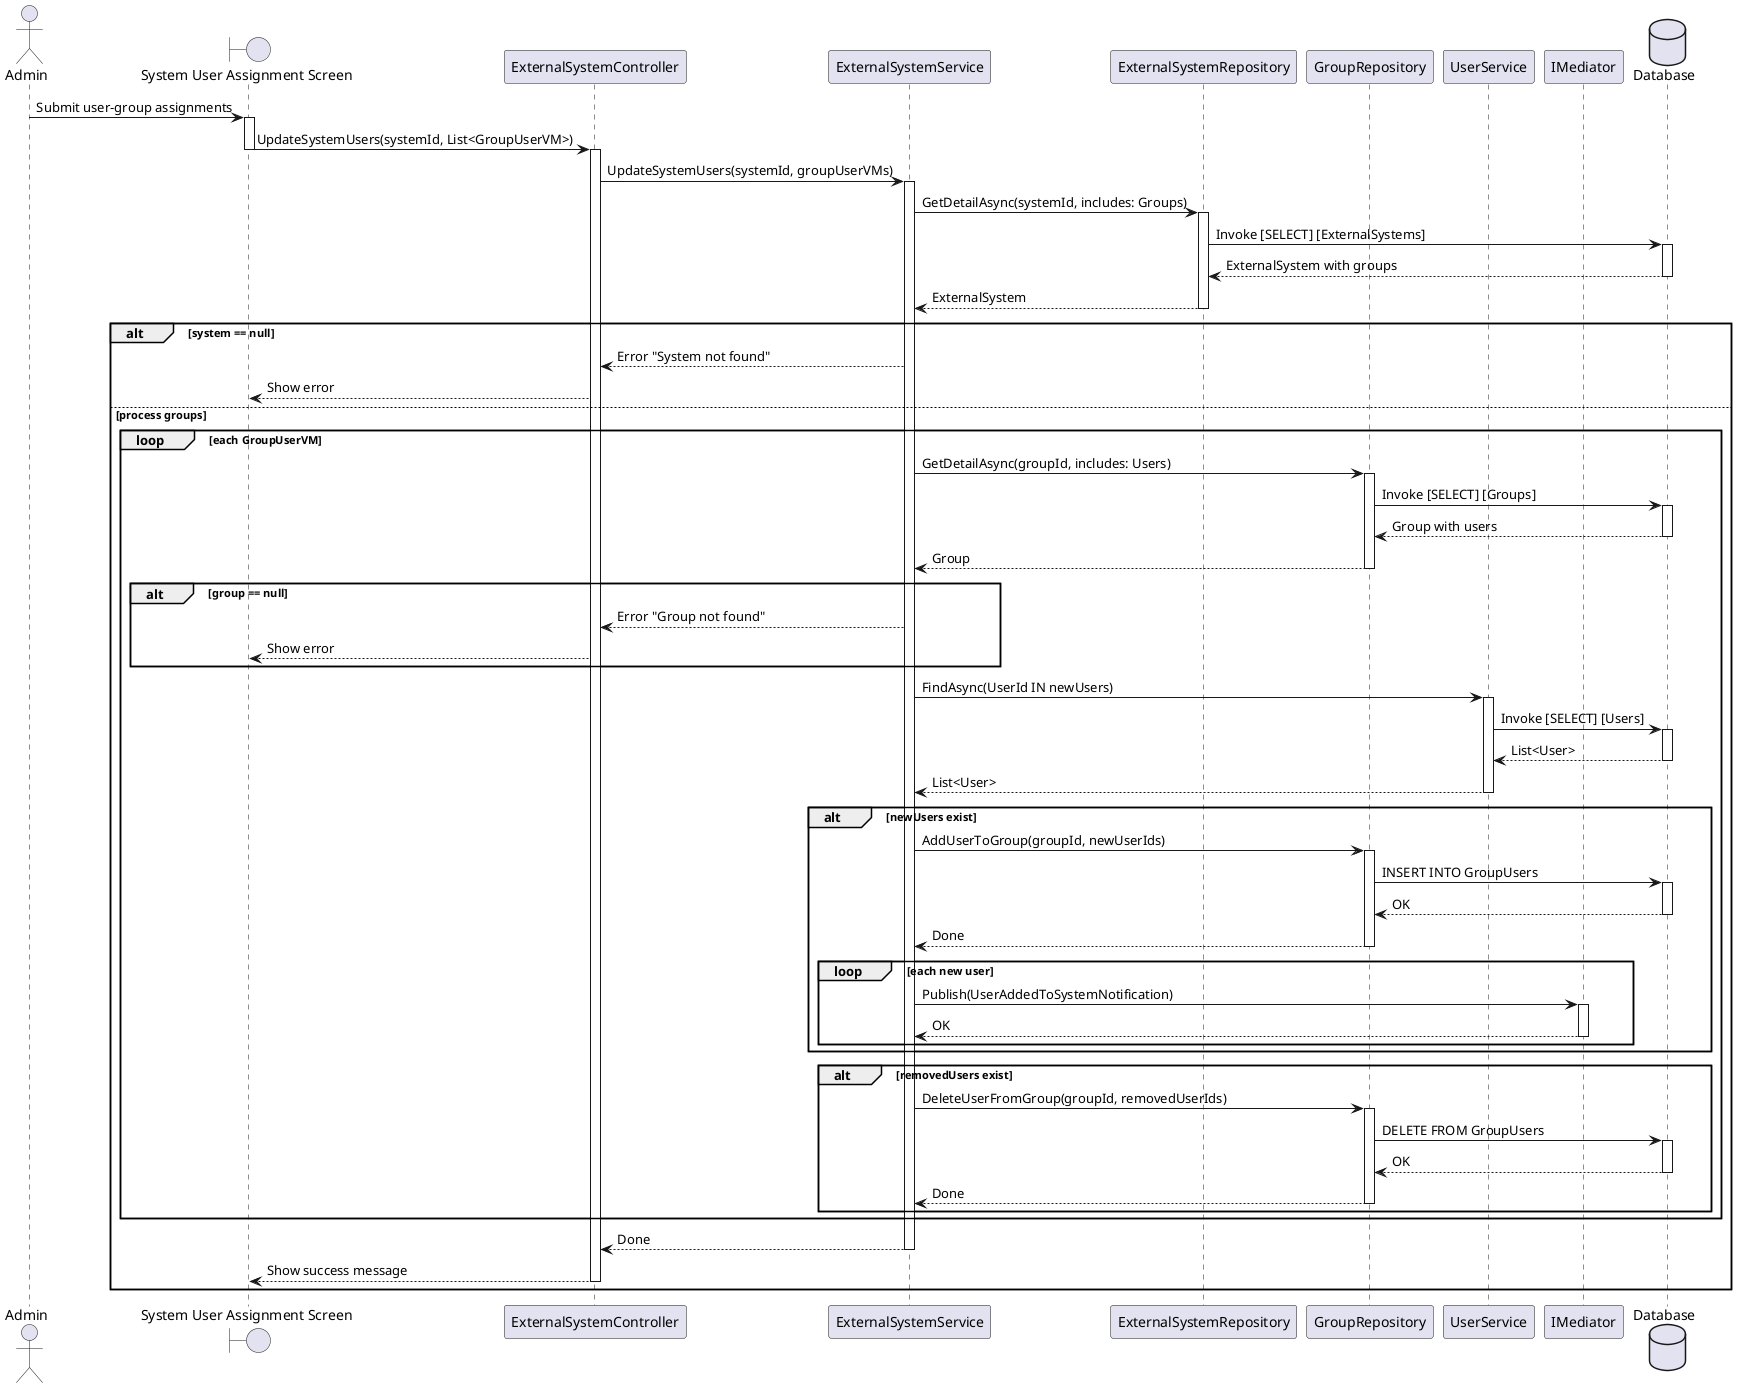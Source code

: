 @startuml

actor Admin
boundary "System User Assignment Screen" as Screen
participant "ExternalSystemController" as Controller
participant "ExternalSystemService" as Service
participant "ExternalSystemRepository" as SystemRepo
participant "GroupRepository" as GroupRepo
participant "UserService" as UserService
participant "IMediator" as Mediator
database "Database" as DB

Admin -> Screen : Submit user-group assignments
activate Screen
Screen -> Controller : UpdateSystemUsers(systemId, List<GroupUserVM>)
deactivate Screen
activate Controller

Controller -> Service : UpdateSystemUsers(systemId, groupUserVMs)
activate Service

' === Load external system with groups ===
Service -> SystemRepo : GetDetailAsync(systemId, includes: Groups)
activate SystemRepo
SystemRepo -> DB : Invoke [SELECT] [ExternalSystems]
activate DB
DB --> SystemRepo : ExternalSystem with groups
deactivate DB
SystemRepo --> Service : ExternalSystem
deactivate SystemRepo

alt system == null
    Service --> Controller : Error "System not found"
    
    Controller --> Screen : Show error
    
else process groups
    loop each GroupUserVM
        ' === Load group with users ===
        Service -> GroupRepo : GetDetailAsync(groupId, includes: Users)
        activate GroupRepo
        GroupRepo -> DB : Invoke [SELECT] [Groups]
        activate DB
        DB --> GroupRepo : Group with users
        deactivate DB
        GroupRepo --> Service : Group
        deactivate GroupRepo

        alt group == null
            Service --> Controller : Error "Group not found"
            Controller --> Screen : Show error
        end

        ' === Find new users to add ===
        Service -> UserService : FindAsync(UserId IN newUsers)
        activate UserService
        UserService -> DB : Invoke [SELECT] [Users]
        activate DB
        DB --> UserService : List<User>
        deactivate DB
        UserService --> Service : List<User>
        deactivate UserService

        alt newUsers exist
            Service -> GroupRepo : AddUserToGroup(groupId, newUserIds)
            activate GroupRepo
            GroupRepo -> DB : INSERT INTO GroupUsers
            activate DB
            DB --> GroupRepo : OK
            deactivate DB
            GroupRepo --> Service : Done
            deactivate GroupRepo

            loop each new user
                Service -> Mediator : Publish(UserAddedToSystemNotification)
                activate Mediator
                Mediator --> Service : OK
                deactivate Mediator
            end
        end

        alt removedUsers exist
            Service -> GroupRepo : DeleteUserFromGroup(groupId, removedUserIds)
            activate GroupRepo
            GroupRepo -> DB : DELETE FROM GroupUsers
            activate DB
            DB --> GroupRepo : OK
            deactivate DB
            GroupRepo --> Service : Done
            deactivate GroupRepo
        end
    end

    Service --> Controller : Done
    deactivate Service
    Controller --> Screen : Show success message
    deactivate Controller
end

@enduml
